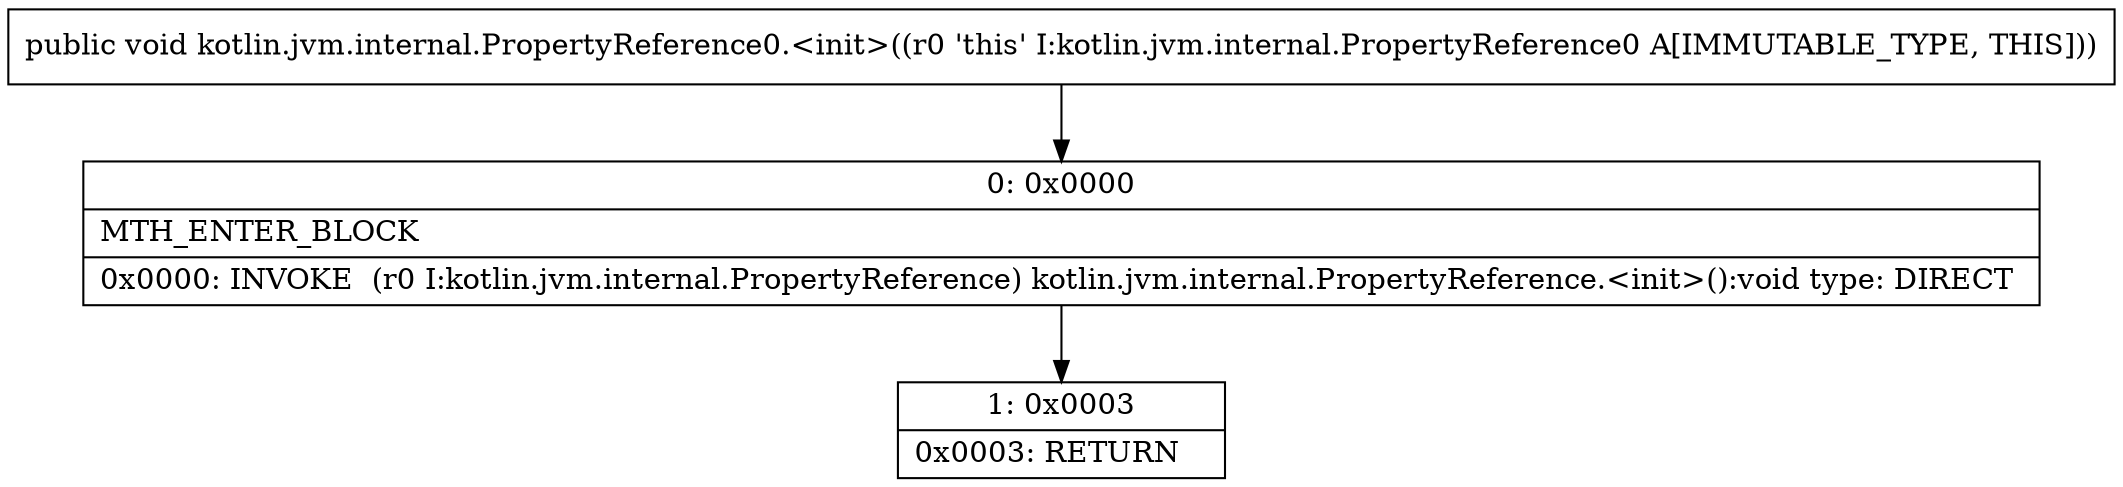 digraph "CFG forkotlin.jvm.internal.PropertyReference0.\<init\>()V" {
Node_0 [shape=record,label="{0\:\ 0x0000|MTH_ENTER_BLOCK\l|0x0000: INVOKE  (r0 I:kotlin.jvm.internal.PropertyReference) kotlin.jvm.internal.PropertyReference.\<init\>():void type: DIRECT \l}"];
Node_1 [shape=record,label="{1\:\ 0x0003|0x0003: RETURN   \l}"];
MethodNode[shape=record,label="{public void kotlin.jvm.internal.PropertyReference0.\<init\>((r0 'this' I:kotlin.jvm.internal.PropertyReference0 A[IMMUTABLE_TYPE, THIS])) }"];
MethodNode -> Node_0;
Node_0 -> Node_1;
}

